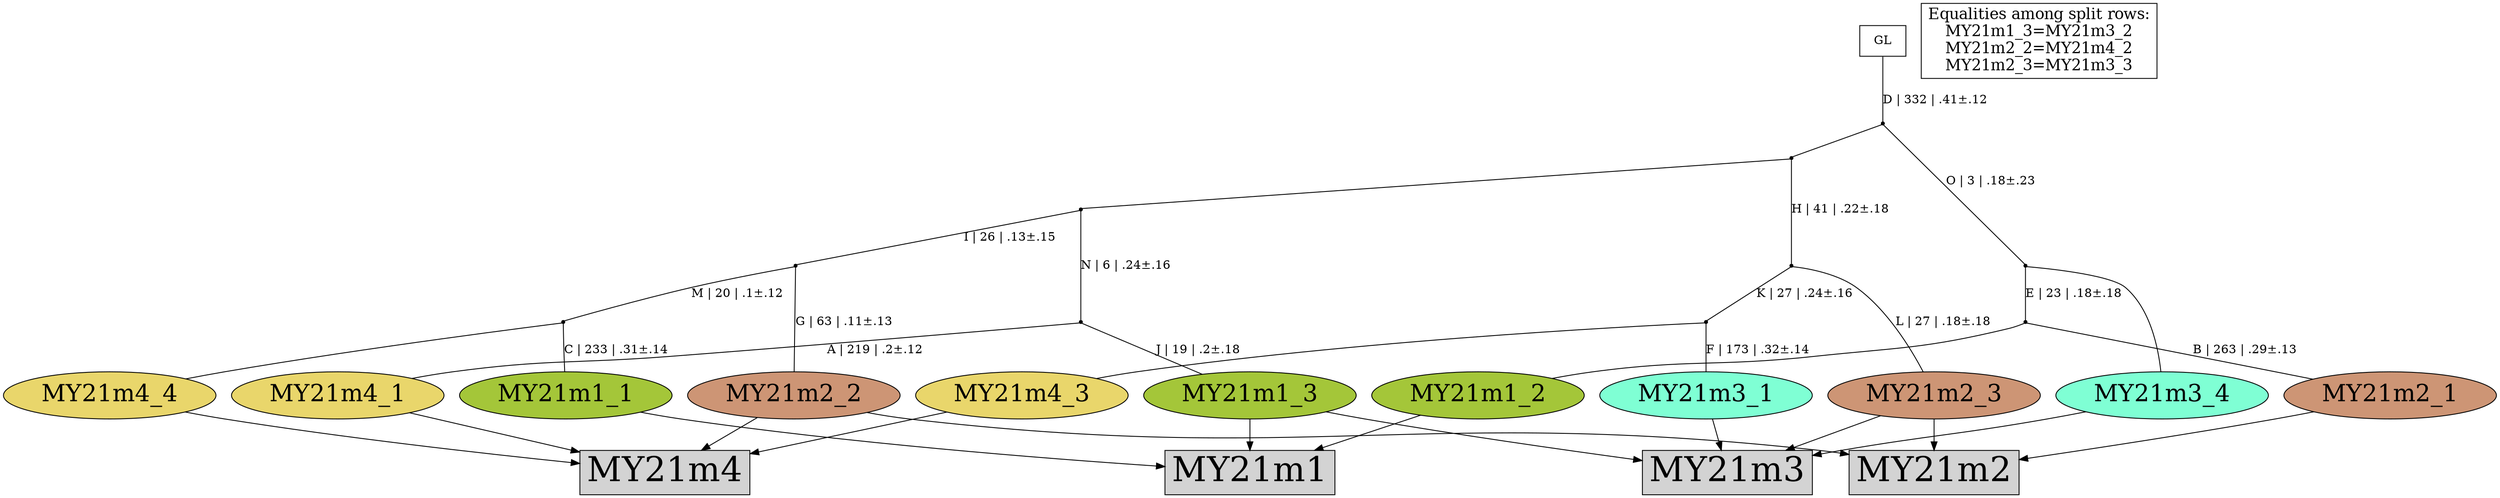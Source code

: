 digraph {
rowMY21m1[label="MY21m1",shape=box,style=filled,fontsize=40];
rowMY21m2[label="MY21m2",shape=box,style=filled,fontsize=40];
rowMY21m3[label="MY21m3",shape=box,style=filled,fontsize=40];
rowMY21m4[label="MY21m4",shape=box,style=filled,fontsize=40];
MY21m1_1[label="MY21m1_1",shape=oval,style=filled,fontsize=28,fillcolor="#a4c639"];
MY21m1_2[label="MY21m1_2",shape=oval,style=filled,fontsize=28,fillcolor="#a4c639"];
MY21m1_3[label="MY21m1_3",shape=oval,style=filled,fontsize=28,fillcolor="#a4c639"];
MY21m2_1[label="MY21m2_1",shape=oval,style=filled,fontsize=28,fillcolor="#cd9575"];
MY21m2_2[label="MY21m2_2",shape=oval,style=filled,fontsize=28,fillcolor="#cd9575"];
MY21m2_3[label="MY21m2_3",shape=oval,style=filled,fontsize=28,fillcolor="#cd9575"];
MY21m3_1[label="MY21m3_1",shape=oval,style=filled,fontsize=28,fillcolor="#7fffd4"];
MY21m3_4[label="MY21m3_4",shape=oval,style=filled,fontsize=28,fillcolor="#7fffd4"];
MY21m4_1[label="MY21m4_1",shape=oval,style=filled,fontsize=28,fillcolor="#e9d66b"];
MY21m4_3[label="MY21m4_3",shape=oval,style=filled,fontsize=28,fillcolor="#e9d66b"];
MY21m4_4[label="MY21m4_4",shape=oval,style=filled,fontsize=28,fillcolor="#e9d66b"];
MY21m1_1 -> rowMY21m1[arrowhead="normal"];
MY21m1_2 -> rowMY21m1[arrowhead="normal"];
MY21m1_3 -> rowMY21m1[arrowhead="normal"];
MY21m2_1 -> rowMY21m2[arrowhead="normal"];
MY21m2_2 -> rowMY21m2[arrowhead="normal"];
MY21m2_3 -> rowMY21m2[arrowhead="normal"];
MY21m3_1 -> rowMY21m3[arrowhead="normal"];
MY21m1_3 -> rowMY21m3[arrowhead="normal"];
MY21m2_3 -> rowMY21m3[arrowhead="normal"];
MY21m3_4 -> rowMY21m3[arrowhead="normal"];
MY21m4_1 -> rowMY21m4[arrowhead="normal"];
MY21m2_2 -> rowMY21m4[arrowhead="normal"];
MY21m4_3 -> rowMY21m4[arrowhead="normal"];
MY21m4_4 -> rowMY21m4[arrowhead="normal"];
{rank = same;MY21m1_1;MY21m1_2;MY21m1_3;MY21m2_1;MY21m2_2;MY21m2_3;MY21m3_1;MY21m3_4;MY21m4_1;MY21m4_3;MY21m4_4;}
legend[label="Equalities among split rows:
MY21m1_3=MY21m3_2
MY21m2_2=MY21m4_2
MY21m2_3=MY21m3_3
",shape=box,fontsize=18];
Int1[shape=point,style=filled,fillcolor=black,label=""];
Int1 -> MY21m3_1[arrowhead=none, label="F | 173 | .32±.14"];
Int1 -> MY21m4_3[arrowhead=none, label=""];
Int2[shape=point,style=filled,fillcolor=black,label=""];
Int2 -> MY21m1_2[arrowhead=none, label=""];
Int2 -> MY21m2_1[arrowhead=none, label="B | 263 | .29±.13"];
Int3[shape=point,style=filled,fillcolor=black,label=""];
Int3 -> MY21m1_1[arrowhead=none, label="C | 233 | .31±.14"];
Int3 -> MY21m4_4[arrowhead=none, label=""];
Int4[shape=point,style=filled,fillcolor=black,label=""];
Int4 -> MY21m3_4[arrowhead=none, label=""];
Int4 -> Int2[arrowhead=none, label="E | 23 | .18±.18"];
Int5[shape=point,style=filled,fillcolor=black,label=""];
Int5 -> MY21m2_3[arrowhead=none, label="L | 27 | .18±.18"];
Int5 -> Int1[arrowhead=none, label="K | 27 | .24±.16"];
Int6[shape=point,style=filled,fillcolor=black,label=""];
Int6 -> MY21m2_2[arrowhead=none, label="G | 63 | .11±.13"];
Int6 -> Int3[arrowhead=none, label="M | 20 | .1±.12"];
Int7[shape=point,style=filled,fillcolor=black,label=""];
Int7 -> MY21m1_3[arrowhead=none, label="J | 19 | .2±.18"];
Int7 -> MY21m4_1[arrowhead=none, label="A | 219 | .2±.12"];
Int8[shape=point,style=filled,fillcolor=black,label=""];
Int8 -> Int6[arrowhead=none, label="I | 26 | .13±.15"];
Int8 -> Int7[arrowhead=none, label="N | 6 | .24±.16"];
Int9[shape=point,style=filled,fillcolor=black,label=""];
Int9 -> Int5[arrowhead=none, label="H | 41 | .22±.18"];
Int9 -> Int8[arrowhead=none, label=""];
Int10[shape=point,style=filled,fillcolor=black,label=""];
Int10 -> Int4[arrowhead=none, label="O | 3 | .18±.23"];
Int10 -> Int9[arrowhead=none, label=""];
GL[label="GL",shape=box,style=filled,fillcolor=white];
GL -> Int10[arrowhead=none, label="D | 332 | .41±.12"];
}